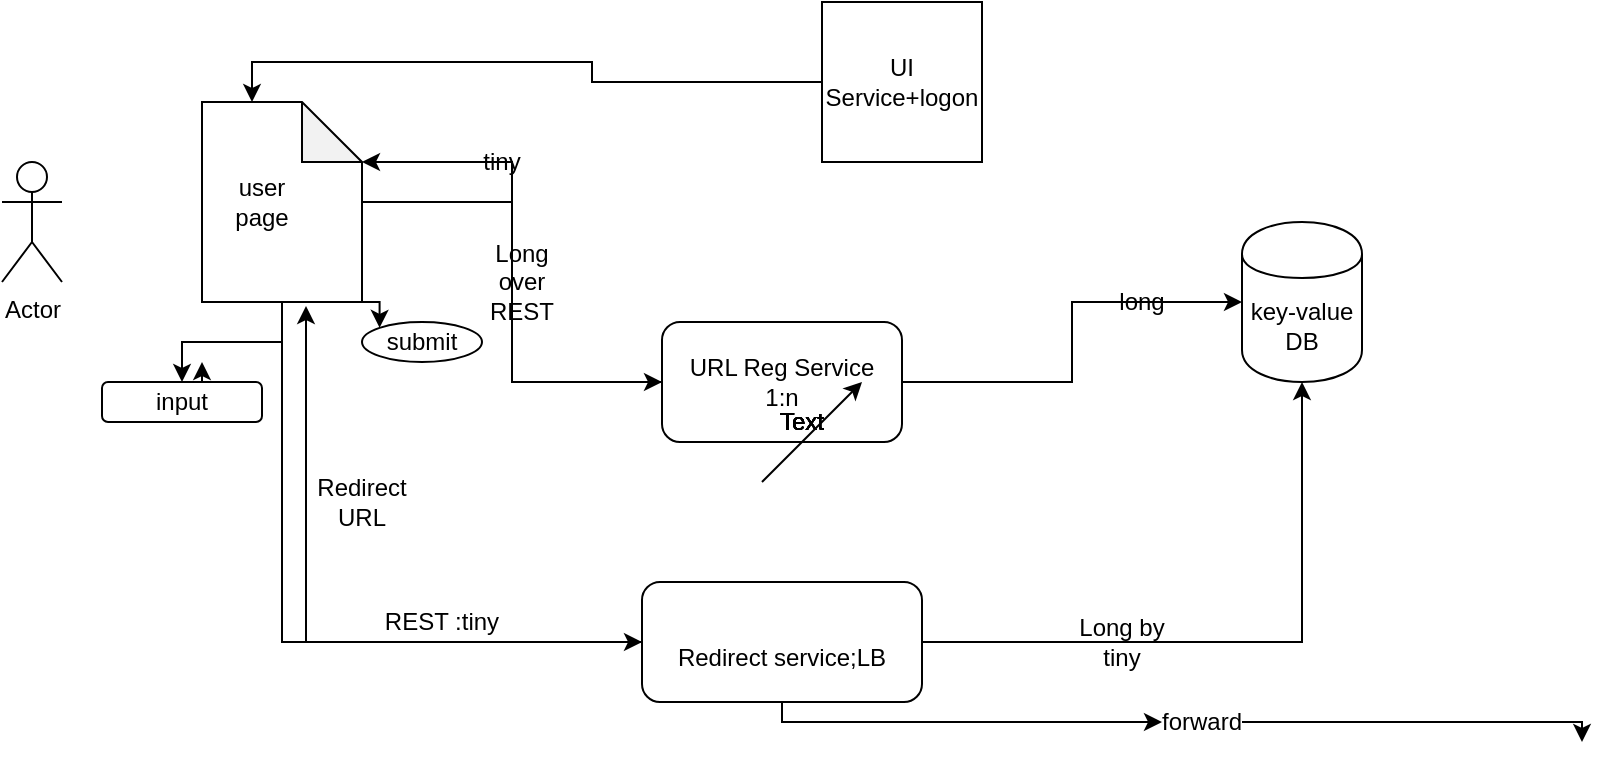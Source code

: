 <mxfile version="13.3.9" type="github"><diagram id="o_uvR_jbC0Of48spXcPL" name="Page-1"><mxGraphModel dx="868" dy="450" grid="1" gridSize="10" guides="1" tooltips="1" connect="1" arrows="1" fold="1" page="1" pageScale="1" pageWidth="850" pageHeight="1100" math="0" shadow="0"><root><mxCell id="0"/><mxCell id="1" parent="0"/><mxCell id="cPdsjSkDvam8Gr2Z5svn-1" value="key-value DB" style="shape=cylinder;whiteSpace=wrap;html=1;boundedLbl=1;backgroundOutline=1;" parent="1" vertex="1"><mxGeometry x="640" y="130" width="60" height="80" as="geometry"/></mxCell><mxCell id="cPdsjSkDvam8Gr2Z5svn-18" style="edgeStyle=orthogonalEdgeStyle;rounded=0;orthogonalLoop=1;jettySize=auto;html=1;exitX=1;exitY=1;exitDx=0;exitDy=0;exitPerimeter=0;entryX=0;entryY=0;entryDx=0;entryDy=0;" parent="1" source="cPdsjSkDvam8Gr2Z5svn-3" target="cPdsjSkDvam8Gr2Z5svn-15" edge="1"><mxGeometry relative="1" as="geometry"/></mxCell><mxCell id="cPdsjSkDvam8Gr2Z5svn-20" style="edgeStyle=orthogonalEdgeStyle;rounded=0;orthogonalLoop=1;jettySize=auto;html=1;exitX=0.5;exitY=1;exitDx=0;exitDy=0;exitPerimeter=0;entryX=0.5;entryY=0;entryDx=0;entryDy=0;" parent="1" source="cPdsjSkDvam8Gr2Z5svn-3" target="cPdsjSkDvam8Gr2Z5svn-10" edge="1"><mxGeometry relative="1" as="geometry"/></mxCell><mxCell id="cPdsjSkDvam8Gr2Z5svn-38" style="edgeStyle=orthogonalEdgeStyle;rounded=0;orthogonalLoop=1;jettySize=auto;html=1;entryX=0;entryY=0.5;entryDx=0;entryDy=0;" parent="1" source="cPdsjSkDvam8Gr2Z5svn-3" target="cPdsjSkDvam8Gr2Z5svn-22" edge="1"><mxGeometry relative="1" as="geometry"/></mxCell><mxCell id="cPdsjSkDvam8Gr2Z5svn-51" style="edgeStyle=orthogonalEdgeStyle;rounded=0;orthogonalLoop=1;jettySize=auto;html=1;exitX=0.5;exitY=1;exitDx=0;exitDy=0;exitPerimeter=0;entryX=0;entryY=0.5;entryDx=0;entryDy=0;" parent="1" source="cPdsjSkDvam8Gr2Z5svn-3" target="cPdsjSkDvam8Gr2Z5svn-46" edge="1"><mxGeometry relative="1" as="geometry"/></mxCell><mxCell id="cPdsjSkDvam8Gr2Z5svn-3" value="" style="shape=note;whiteSpace=wrap;html=1;backgroundOutline=1;darkOpacity=0.05;" parent="1" vertex="1"><mxGeometry x="120" y="70" width="80" height="100" as="geometry"/></mxCell><mxCell id="cPdsjSkDvam8Gr2Z5svn-48" style="edgeStyle=orthogonalEdgeStyle;rounded=0;orthogonalLoop=1;jettySize=auto;html=1;exitX=0.5;exitY=0;exitDx=0;exitDy=0;" parent="1" source="cPdsjSkDvam8Gr2Z5svn-10" edge="1"><mxGeometry relative="1" as="geometry"><mxPoint x="120" y="200" as="targetPoint"/></mxGeometry></mxCell><object label="input" id="cPdsjSkDvam8Gr2Z5svn-10"><mxCell style="rounded=1;whiteSpace=wrap;html=1;" parent="1" vertex="1"><mxGeometry x="70" y="210" width="80" height="20" as="geometry"/></mxCell></object><mxCell id="cPdsjSkDvam8Gr2Z5svn-13" value="Actor" style="shape=umlActor;verticalLabelPosition=bottom;labelBackgroundColor=#ffffff;verticalAlign=top;html=1;outlineConnect=0;" parent="1" vertex="1"><mxGeometry x="20" y="100" width="30" height="60" as="geometry"/></mxCell><mxCell id="cPdsjSkDvam8Gr2Z5svn-14" value="user page" style="text;html=1;strokeColor=none;fillColor=none;align=center;verticalAlign=middle;whiteSpace=wrap;rounded=0;" parent="1" vertex="1"><mxGeometry x="130" y="110" width="40" height="20" as="geometry"/></mxCell><mxCell id="cPdsjSkDvam8Gr2Z5svn-15" value="submit" style="ellipse;whiteSpace=wrap;html=1;" parent="1" vertex="1"><mxGeometry x="200" y="180" width="60" height="20" as="geometry"/></mxCell><mxCell id="cPdsjSkDvam8Gr2Z5svn-64" style="edgeStyle=orthogonalEdgeStyle;rounded=0;orthogonalLoop=1;jettySize=auto;html=1;entryX=0;entryY=0;entryDx=25;entryDy=0;entryPerimeter=0;" parent="1" source="cPdsjSkDvam8Gr2Z5svn-21" target="cPdsjSkDvam8Gr2Z5svn-3" edge="1"><mxGeometry relative="1" as="geometry"/></mxCell><mxCell id="cPdsjSkDvam8Gr2Z5svn-21" value="UI Service+logon" style="whiteSpace=wrap;html=1;aspect=fixed;" parent="1" vertex="1"><mxGeometry x="430" y="20" width="80" height="80" as="geometry"/></mxCell><mxCell id="cPdsjSkDvam8Gr2Z5svn-33" style="edgeStyle=orthogonalEdgeStyle;rounded=0;orthogonalLoop=1;jettySize=auto;html=1;entryX=0;entryY=0.5;entryDx=0;entryDy=0;" parent="1" source="cPdsjSkDvam8Gr2Z5svn-22" target="cPdsjSkDvam8Gr2Z5svn-1" edge="1"><mxGeometry relative="1" as="geometry"/></mxCell><mxCell id="cPdsjSkDvam8Gr2Z5svn-42" style="edgeStyle=orthogonalEdgeStyle;rounded=0;orthogonalLoop=1;jettySize=auto;html=1;entryX=0;entryY=0;entryDx=80;entryDy=30;entryPerimeter=0;" parent="1" source="cPdsjSkDvam8Gr2Z5svn-22" target="cPdsjSkDvam8Gr2Z5svn-3" edge="1"><mxGeometry relative="1" as="geometry"/></mxCell><mxCell id="cPdsjSkDvam8Gr2Z5svn-22" value="URL Reg Service&lt;br&gt;1:n" style="rounded=1;whiteSpace=wrap;html=1;" parent="1" vertex="1"><mxGeometry x="350" y="180" width="120" height="60" as="geometry"/></mxCell><mxCell id="cPdsjSkDvam8Gr2Z5svn-34" value="Text" style="text;html=1;strokeColor=none;fillColor=none;align=center;verticalAlign=middle;whiteSpace=wrap;rounded=0;" parent="1" vertex="1"><mxGeometry x="400" y="220" width="40" height="20" as="geometry"/></mxCell><mxCell id="cPdsjSkDvam8Gr2Z5svn-35" value="Text" style="text;html=1;strokeColor=none;fillColor=none;align=center;verticalAlign=middle;whiteSpace=wrap;rounded=0;" parent="1" vertex="1"><mxGeometry x="400" y="220" width="40" height="20" as="geometry"/></mxCell><mxCell id="cPdsjSkDvam8Gr2Z5svn-36" value="long" style="text;html=1;strokeColor=none;fillColor=none;align=center;verticalAlign=middle;whiteSpace=wrap;rounded=0;" parent="1" vertex="1"><mxGeometry x="570" y="160" width="40" height="20" as="geometry"/></mxCell><mxCell id="cPdsjSkDvam8Gr2Z5svn-39" value="Text" style="text;html=1;strokeColor=none;fillColor=none;align=center;verticalAlign=middle;whiteSpace=wrap;rounded=0;" parent="1" vertex="1"><mxGeometry x="400" y="220" width="40" height="20" as="geometry"/></mxCell><mxCell id="cPdsjSkDvam8Gr2Z5svn-40" value="Text" style="text;html=1;strokeColor=none;fillColor=none;align=center;verticalAlign=middle;whiteSpace=wrap;rounded=0;" parent="1" vertex="1"><mxGeometry x="400" y="220" width="40" height="20" as="geometry"/></mxCell><mxCell id="cPdsjSkDvam8Gr2Z5svn-41" value="Long over REST" style="text;html=1;strokeColor=none;fillColor=none;align=center;verticalAlign=middle;whiteSpace=wrap;rounded=0;" parent="1" vertex="1"><mxGeometry x="260" y="150" width="40" height="20" as="geometry"/></mxCell><mxCell id="cPdsjSkDvam8Gr2Z5svn-43" value="Text" style="text;html=1;strokeColor=none;fillColor=none;align=center;verticalAlign=middle;whiteSpace=wrap;rounded=0;" parent="1" vertex="1"><mxGeometry x="400" y="220" width="40" height="20" as="geometry"/></mxCell><mxCell id="cPdsjSkDvam8Gr2Z5svn-44" value="Text" style="text;html=1;strokeColor=none;fillColor=none;align=center;verticalAlign=middle;whiteSpace=wrap;rounded=0;" parent="1" vertex="1"><mxGeometry x="400" y="220" width="40" height="20" as="geometry"/></mxCell><mxCell id="cPdsjSkDvam8Gr2Z5svn-45" value="tiny" style="text;html=1;strokeColor=none;fillColor=none;align=center;verticalAlign=middle;whiteSpace=wrap;rounded=0;" parent="1" vertex="1"><mxGeometry x="250" y="90" width="40" height="20" as="geometry"/></mxCell><mxCell id="cPdsjSkDvam8Gr2Z5svn-56" style="edgeStyle=orthogonalEdgeStyle;rounded=0;orthogonalLoop=1;jettySize=auto;html=1;entryX=0.5;entryY=1;entryDx=0;entryDy=0;" parent="1" source="cPdsjSkDvam8Gr2Z5svn-46" target="cPdsjSkDvam8Gr2Z5svn-1" edge="1"><mxGeometry relative="1" as="geometry"/></mxCell><mxCell id="cPdsjSkDvam8Gr2Z5svn-59" style="edgeStyle=orthogonalEdgeStyle;rounded=0;orthogonalLoop=1;jettySize=auto;html=1;" parent="1" source="cPdsjSkDvam8Gr2Z5svn-62" edge="1"><mxGeometry relative="1" as="geometry"><mxPoint x="810" y="390" as="targetPoint"/><Array as="points"><mxPoint x="810" y="380"/></Array></mxGeometry></mxCell><mxCell id="cPdsjSkDvam8Gr2Z5svn-60" style="edgeStyle=orthogonalEdgeStyle;rounded=0;orthogonalLoop=1;jettySize=auto;html=1;entryX=0.65;entryY=1.02;entryDx=0;entryDy=0;entryPerimeter=0;" parent="1" source="cPdsjSkDvam8Gr2Z5svn-46" target="cPdsjSkDvam8Gr2Z5svn-3" edge="1"><mxGeometry relative="1" as="geometry"/></mxCell><mxCell id="cPdsjSkDvam8Gr2Z5svn-46" value="&lt;br&gt;Redirect service;LB" style="rounded=1;whiteSpace=wrap;html=1;" parent="1" vertex="1"><mxGeometry x="340" y="310" width="140" height="60" as="geometry"/></mxCell><mxCell id="cPdsjSkDvam8Gr2Z5svn-52" value="Text" style="text;html=1;strokeColor=none;fillColor=none;align=center;verticalAlign=middle;whiteSpace=wrap;rounded=0;" parent="1" vertex="1"><mxGeometry x="400" y="220" width="40" height="20" as="geometry"/></mxCell><mxCell id="cPdsjSkDvam8Gr2Z5svn-53" value="Text" style="text;html=1;strokeColor=none;fillColor=none;align=center;verticalAlign=middle;whiteSpace=wrap;rounded=0;" parent="1" vertex="1"><mxGeometry x="400" y="220" width="40" height="20" as="geometry"/></mxCell><mxCell id="cPdsjSkDvam8Gr2Z5svn-54" value="REST :tiny" style="text;html=1;strokeColor=none;fillColor=none;align=center;verticalAlign=middle;whiteSpace=wrap;rounded=0;" parent="1" vertex="1"><mxGeometry x="210" y="320" width="60" height="20" as="geometry"/></mxCell><mxCell id="cPdsjSkDvam8Gr2Z5svn-57" value="Text" style="text;html=1;strokeColor=none;fillColor=none;align=center;verticalAlign=middle;whiteSpace=wrap;rounded=0;" parent="1" vertex="1"><mxGeometry x="400" y="220" width="40" height="20" as="geometry"/></mxCell><mxCell id="cPdsjSkDvam8Gr2Z5svn-58" value="Long by tiny" style="text;html=1;strokeColor=none;fillColor=none;align=center;verticalAlign=middle;whiteSpace=wrap;rounded=0;" parent="1" vertex="1"><mxGeometry x="550" y="330" width="60" height="20" as="geometry"/></mxCell><mxCell id="cPdsjSkDvam8Gr2Z5svn-61" value="Redirect URL" style="text;html=1;strokeColor=none;fillColor=none;align=center;verticalAlign=middle;whiteSpace=wrap;rounded=0;" parent="1" vertex="1"><mxGeometry x="180" y="260" width="40" height="20" as="geometry"/></mxCell><mxCell id="cPdsjSkDvam8Gr2Z5svn-62" value="forward" style="text;html=1;strokeColor=none;fillColor=none;align=center;verticalAlign=middle;whiteSpace=wrap;rounded=0;" parent="1" vertex="1"><mxGeometry x="600" y="370" width="40" height="20" as="geometry"/></mxCell><mxCell id="cPdsjSkDvam8Gr2Z5svn-63" style="edgeStyle=orthogonalEdgeStyle;rounded=0;orthogonalLoop=1;jettySize=auto;html=1;" parent="1" source="cPdsjSkDvam8Gr2Z5svn-46" target="cPdsjSkDvam8Gr2Z5svn-62" edge="1"><mxGeometry relative="1" as="geometry"><mxPoint x="810" y="390" as="targetPoint"/><mxPoint x="410" y="370" as="sourcePoint"/><Array as="points"><mxPoint x="410" y="380"/></Array></mxGeometry></mxCell><mxCell id="cPdsjSkDvam8Gr2Z5svn-65" value="" style="endArrow=classic;html=1;" parent="1" edge="1"><mxGeometry width="50" height="50" relative="1" as="geometry"><mxPoint x="400" y="260" as="sourcePoint"/><mxPoint x="450" y="210" as="targetPoint"/></mxGeometry></mxCell></root></mxGraphModel></diagram></mxfile>